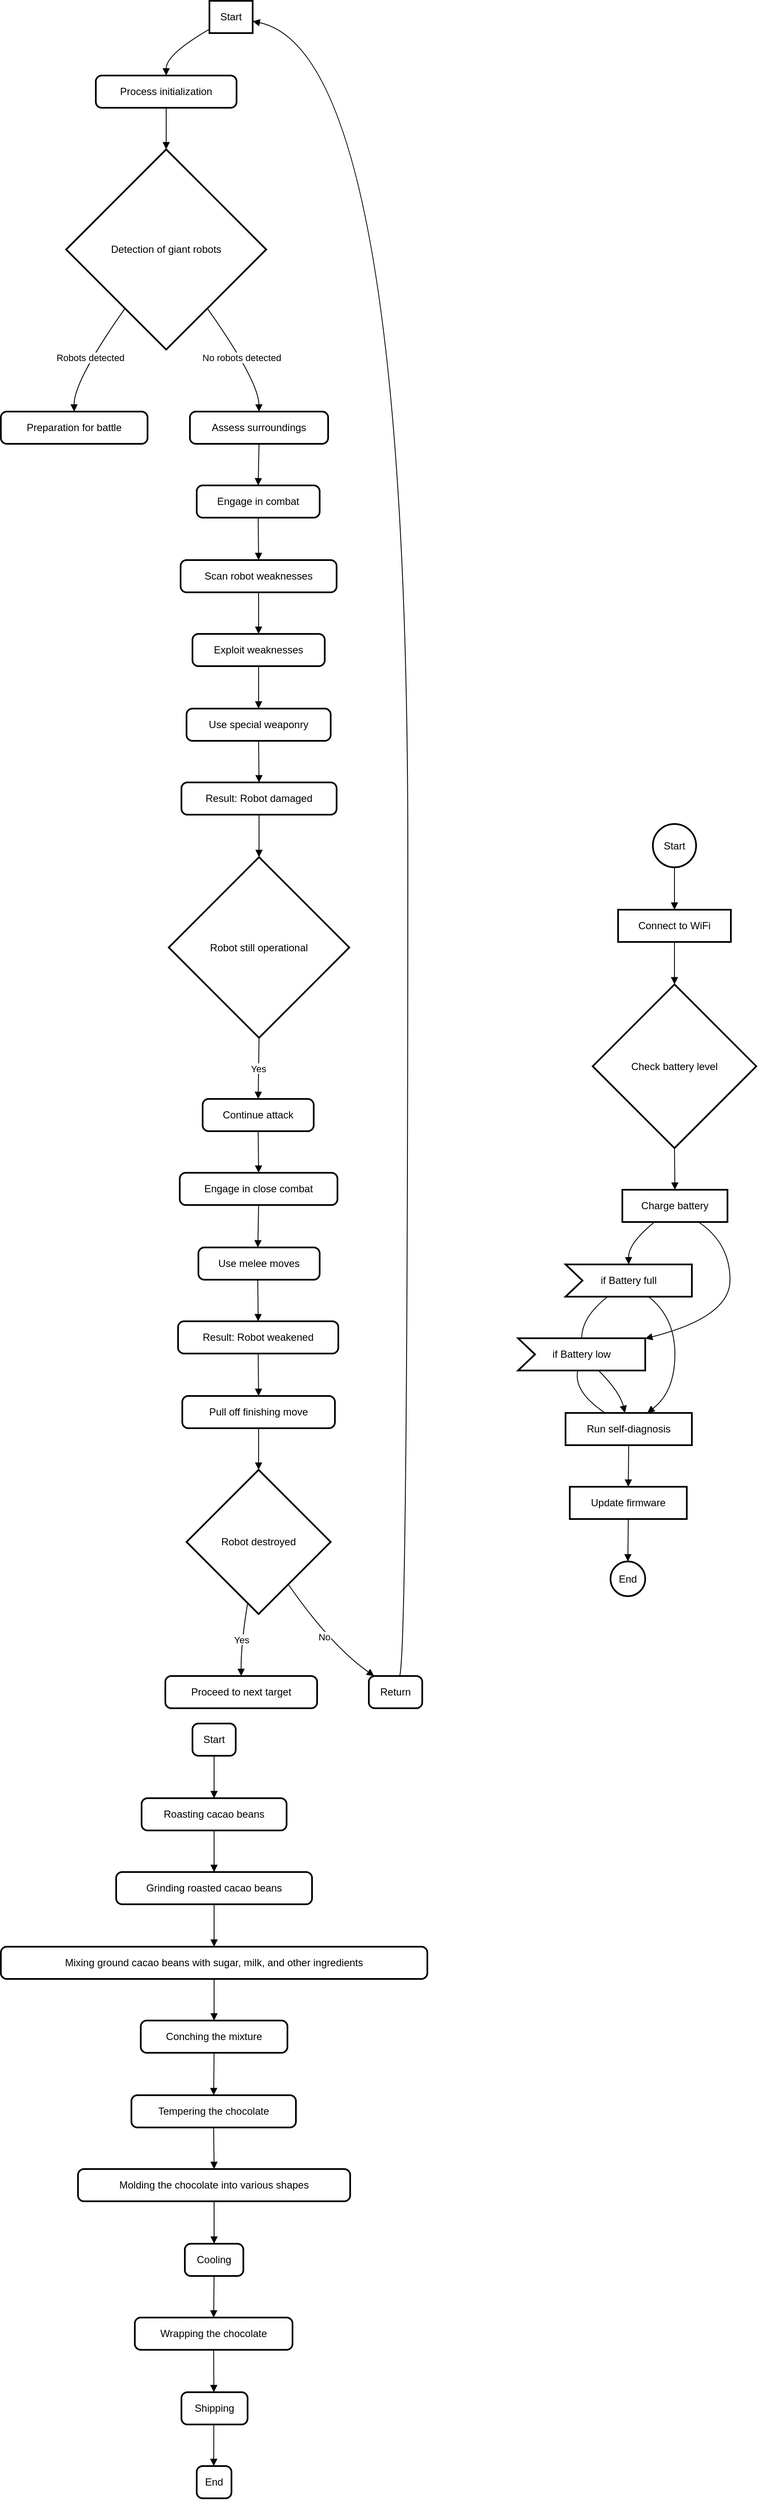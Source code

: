 <mxfile version="24.7.6">
  <diagram name="Page-1" id="R3QL27ZRKSAXmsxr0TTM">
    <mxGraphModel dx="1270" dy="665" grid="1" gridSize="10" guides="1" tooltips="1" connect="1" arrows="1" fold="1" page="1" pageScale="1" pageWidth="850" pageHeight="1100" math="0" shadow="0">
      <root>
        <mxCell id="0" />
        <mxCell id="1" parent="0" />
        <mxCell id="m0V3_cafG3HXBkxv4FI2-154" value="Start" style="whiteSpace=wrap;strokeWidth=2;" vertex="1" parent="1">
          <mxGeometry x="266" y="250" width="51" height="38" as="geometry" />
        </mxCell>
        <mxCell id="m0V3_cafG3HXBkxv4FI2-155" value="Process initialization" style="rounded=1;absoluteArcSize=1;arcSize=14;whiteSpace=wrap;strokeWidth=2;" vertex="1" parent="1">
          <mxGeometry x="132" y="338" width="166" height="38" as="geometry" />
        </mxCell>
        <mxCell id="m0V3_cafG3HXBkxv4FI2-156" value="Detection of giant robots" style="rhombus;strokeWidth=2;whiteSpace=wrap;" vertex="1" parent="1">
          <mxGeometry x="97" y="425" width="236" height="236" as="geometry" />
        </mxCell>
        <mxCell id="m0V3_cafG3HXBkxv4FI2-157" value="Preparation for battle" style="rounded=1;absoluteArcSize=1;arcSize=14;whiteSpace=wrap;strokeWidth=2;" vertex="1" parent="1">
          <mxGeometry x="20" y="734" width="173" height="38" as="geometry" />
        </mxCell>
        <mxCell id="m0V3_cafG3HXBkxv4FI2-158" value="Assess surroundings" style="rounded=1;absoluteArcSize=1;arcSize=14;whiteSpace=wrap;strokeWidth=2;" vertex="1" parent="1">
          <mxGeometry x="243" y="734" width="163" height="38" as="geometry" />
        </mxCell>
        <mxCell id="m0V3_cafG3HXBkxv4FI2-159" value="Engage in combat" style="rounded=1;absoluteArcSize=1;arcSize=14;whiteSpace=wrap;strokeWidth=2;" vertex="1" parent="1">
          <mxGeometry x="251" y="821" width="145" height="38" as="geometry" />
        </mxCell>
        <mxCell id="m0V3_cafG3HXBkxv4FI2-160" value="Scan robot weaknesses" style="rounded=1;absoluteArcSize=1;arcSize=14;whiteSpace=wrap;strokeWidth=2;" vertex="1" parent="1">
          <mxGeometry x="232" y="909" width="184" height="38" as="geometry" />
        </mxCell>
        <mxCell id="m0V3_cafG3HXBkxv4FI2-161" value="Exploit weaknesses" style="rounded=1;absoluteArcSize=1;arcSize=14;whiteSpace=wrap;strokeWidth=2;" vertex="1" parent="1">
          <mxGeometry x="246" y="996" width="156" height="38" as="geometry" />
        </mxCell>
        <mxCell id="m0V3_cafG3HXBkxv4FI2-162" value="Use special weaponry" style="rounded=1;absoluteArcSize=1;arcSize=14;whiteSpace=wrap;strokeWidth=2;" vertex="1" parent="1">
          <mxGeometry x="239" y="1084" width="170" height="38" as="geometry" />
        </mxCell>
        <mxCell id="m0V3_cafG3HXBkxv4FI2-163" value="Result: Robot damaged" style="rounded=1;absoluteArcSize=1;arcSize=14;whiteSpace=wrap;strokeWidth=2;" vertex="1" parent="1">
          <mxGeometry x="233" y="1171" width="183" height="38" as="geometry" />
        </mxCell>
        <mxCell id="m0V3_cafG3HXBkxv4FI2-164" value="Robot still operational" style="rhombus;strokeWidth=2;whiteSpace=wrap;" vertex="1" parent="1">
          <mxGeometry x="218" y="1259" width="213" height="213" as="geometry" />
        </mxCell>
        <mxCell id="m0V3_cafG3HXBkxv4FI2-165" value="Continue attack" style="rounded=1;absoluteArcSize=1;arcSize=14;whiteSpace=wrap;strokeWidth=2;" vertex="1" parent="1">
          <mxGeometry x="258" y="1544" width="131" height="38" as="geometry" />
        </mxCell>
        <mxCell id="m0V3_cafG3HXBkxv4FI2-166" value="Engage in close combat" style="rounded=1;absoluteArcSize=1;arcSize=14;whiteSpace=wrap;strokeWidth=2;" vertex="1" parent="1">
          <mxGeometry x="231" y="1631" width="186" height="38" as="geometry" />
        </mxCell>
        <mxCell id="m0V3_cafG3HXBkxv4FI2-167" value="Use melee moves" style="rounded=1;absoluteArcSize=1;arcSize=14;whiteSpace=wrap;strokeWidth=2;" vertex="1" parent="1">
          <mxGeometry x="253" y="1719" width="143" height="38" as="geometry" />
        </mxCell>
        <mxCell id="m0V3_cafG3HXBkxv4FI2-168" value="Result: Robot weakened" style="rounded=1;absoluteArcSize=1;arcSize=14;whiteSpace=wrap;strokeWidth=2;" vertex="1" parent="1">
          <mxGeometry x="229" y="1806" width="189" height="38" as="geometry" />
        </mxCell>
        <mxCell id="m0V3_cafG3HXBkxv4FI2-169" value="Pull off finishing move" style="rounded=1;absoluteArcSize=1;arcSize=14;whiteSpace=wrap;strokeWidth=2;" vertex="1" parent="1">
          <mxGeometry x="234" y="1894" width="180" height="38" as="geometry" />
        </mxCell>
        <mxCell id="m0V3_cafG3HXBkxv4FI2-170" value="Robot destroyed" style="rhombus;strokeWidth=2;whiteSpace=wrap;" vertex="1" parent="1">
          <mxGeometry x="239" y="1981" width="170" height="170" as="geometry" />
        </mxCell>
        <mxCell id="m0V3_cafG3HXBkxv4FI2-171" value="Proceed to next target" style="rounded=1;absoluteArcSize=1;arcSize=14;whiteSpace=wrap;strokeWidth=2;" vertex="1" parent="1">
          <mxGeometry x="214" y="2224" width="179" height="38" as="geometry" />
        </mxCell>
        <mxCell id="m0V3_cafG3HXBkxv4FI2-172" value="Return" style="rounded=1;absoluteArcSize=1;arcSize=14;whiteSpace=wrap;strokeWidth=2;" vertex="1" parent="1">
          <mxGeometry x="454" y="2224" width="63" height="38" as="geometry" />
        </mxCell>
        <mxCell id="m0V3_cafG3HXBkxv4FI2-173" value="" style="curved=1;startArrow=none;endArrow=block;exitX=0;exitY=0.88;entryX=0.5;entryY=-0.01;rounded=0;" edge="1" parent="1" source="m0V3_cafG3HXBkxv4FI2-154" target="m0V3_cafG3HXBkxv4FI2-155">
          <mxGeometry relative="1" as="geometry">
            <Array as="points">
              <mxPoint x="215" y="313" />
            </Array>
          </mxGeometry>
        </mxCell>
        <mxCell id="m0V3_cafG3HXBkxv4FI2-174" value="" style="curved=1;startArrow=none;endArrow=block;exitX=0.5;exitY=0.97;entryX=0.5;entryY=0;rounded=0;" edge="1" parent="1" source="m0V3_cafG3HXBkxv4FI2-155" target="m0V3_cafG3HXBkxv4FI2-156">
          <mxGeometry relative="1" as="geometry">
            <Array as="points" />
          </mxGeometry>
        </mxCell>
        <mxCell id="m0V3_cafG3HXBkxv4FI2-175" value="Robots detected" style="curved=1;startArrow=none;endArrow=block;exitX=0.15;exitY=1;entryX=0.5;entryY=-0.01;rounded=0;" edge="1" parent="1" source="m0V3_cafG3HXBkxv4FI2-156" target="m0V3_cafG3HXBkxv4FI2-157">
          <mxGeometry relative="1" as="geometry">
            <Array as="points">
              <mxPoint x="106" y="698" />
            </Array>
          </mxGeometry>
        </mxCell>
        <mxCell id="m0V3_cafG3HXBkxv4FI2-176" value="No robots detected" style="curved=1;startArrow=none;endArrow=block;exitX=0.85;exitY=1;entryX=0.5;entryY=-0.01;rounded=0;" edge="1" parent="1" source="m0V3_cafG3HXBkxv4FI2-156" target="m0V3_cafG3HXBkxv4FI2-158">
          <mxGeometry relative="1" as="geometry">
            <Array as="points">
              <mxPoint x="324" y="698" />
            </Array>
          </mxGeometry>
        </mxCell>
        <mxCell id="m0V3_cafG3HXBkxv4FI2-177" value="" style="curved=1;startArrow=none;endArrow=block;exitX=0.5;exitY=0.98;entryX=0.5;entryY=0.01;rounded=0;" edge="1" parent="1" source="m0V3_cafG3HXBkxv4FI2-158" target="m0V3_cafG3HXBkxv4FI2-159">
          <mxGeometry relative="1" as="geometry">
            <Array as="points" />
          </mxGeometry>
        </mxCell>
        <mxCell id="m0V3_cafG3HXBkxv4FI2-178" value="" style="curved=1;startArrow=none;endArrow=block;exitX=0.5;exitY=0.99;entryX=0.5;entryY=-0.01;rounded=0;" edge="1" parent="1" source="m0V3_cafG3HXBkxv4FI2-159" target="m0V3_cafG3HXBkxv4FI2-160">
          <mxGeometry relative="1" as="geometry">
            <Array as="points" />
          </mxGeometry>
        </mxCell>
        <mxCell id="m0V3_cafG3HXBkxv4FI2-179" value="" style="curved=1;startArrow=none;endArrow=block;exitX=0.5;exitY=0.98;entryX=0.5;entryY=0.01;rounded=0;" edge="1" parent="1" source="m0V3_cafG3HXBkxv4FI2-160" target="m0V3_cafG3HXBkxv4FI2-161">
          <mxGeometry relative="1" as="geometry">
            <Array as="points" />
          </mxGeometry>
        </mxCell>
        <mxCell id="m0V3_cafG3HXBkxv4FI2-180" value="" style="curved=1;startArrow=none;endArrow=block;exitX=0.5;exitY=0.99;entryX=0.5;entryY=-0.01;rounded=0;" edge="1" parent="1" source="m0V3_cafG3HXBkxv4FI2-161" target="m0V3_cafG3HXBkxv4FI2-162">
          <mxGeometry relative="1" as="geometry">
            <Array as="points" />
          </mxGeometry>
        </mxCell>
        <mxCell id="m0V3_cafG3HXBkxv4FI2-181" value="" style="curved=1;startArrow=none;endArrow=block;exitX=0.5;exitY=0.98;entryX=0.5;entryY=0.01;rounded=0;" edge="1" parent="1" source="m0V3_cafG3HXBkxv4FI2-162" target="m0V3_cafG3HXBkxv4FI2-163">
          <mxGeometry relative="1" as="geometry">
            <Array as="points" />
          </mxGeometry>
        </mxCell>
        <mxCell id="m0V3_cafG3HXBkxv4FI2-182" value="" style="curved=1;startArrow=none;endArrow=block;exitX=0.5;exitY=0.99;entryX=0.5;entryY=0;rounded=0;" edge="1" parent="1" source="m0V3_cafG3HXBkxv4FI2-163" target="m0V3_cafG3HXBkxv4FI2-164">
          <mxGeometry relative="1" as="geometry">
            <Array as="points" />
          </mxGeometry>
        </mxCell>
        <mxCell id="m0V3_cafG3HXBkxv4FI2-183" value="Yes" style="curved=1;startArrow=none;endArrow=block;exitX=0.5;exitY=1;entryX=0.5;entryY=-0.01;rounded=0;" edge="1" parent="1" source="m0V3_cafG3HXBkxv4FI2-164" target="m0V3_cafG3HXBkxv4FI2-165">
          <mxGeometry relative="1" as="geometry">
            <Array as="points" />
          </mxGeometry>
        </mxCell>
        <mxCell id="m0V3_cafG3HXBkxv4FI2-184" value="" style="curved=1;startArrow=none;endArrow=block;exitX=0.5;exitY=0.98;entryX=0.5;entryY=0.01;rounded=0;" edge="1" parent="1" source="m0V3_cafG3HXBkxv4FI2-165" target="m0V3_cafG3HXBkxv4FI2-166">
          <mxGeometry relative="1" as="geometry">
            <Array as="points" />
          </mxGeometry>
        </mxCell>
        <mxCell id="m0V3_cafG3HXBkxv4FI2-185" value="" style="curved=1;startArrow=none;endArrow=block;exitX=0.5;exitY=0.99;entryX=0.49;entryY=-0.01;rounded=0;" edge="1" parent="1" source="m0V3_cafG3HXBkxv4FI2-166" target="m0V3_cafG3HXBkxv4FI2-167">
          <mxGeometry relative="1" as="geometry">
            <Array as="points" />
          </mxGeometry>
        </mxCell>
        <mxCell id="m0V3_cafG3HXBkxv4FI2-186" value="" style="curved=1;startArrow=none;endArrow=block;exitX=0.49;exitY=0.98;entryX=0.5;entryY=0.01;rounded=0;" edge="1" parent="1" source="m0V3_cafG3HXBkxv4FI2-167" target="m0V3_cafG3HXBkxv4FI2-168">
          <mxGeometry relative="1" as="geometry">
            <Array as="points" />
          </mxGeometry>
        </mxCell>
        <mxCell id="m0V3_cafG3HXBkxv4FI2-187" value="" style="curved=1;startArrow=none;endArrow=block;exitX=0.5;exitY=0.99;entryX=0.5;entryY=-0.01;rounded=0;" edge="1" parent="1" source="m0V3_cafG3HXBkxv4FI2-168" target="m0V3_cafG3HXBkxv4FI2-169">
          <mxGeometry relative="1" as="geometry">
            <Array as="points" />
          </mxGeometry>
        </mxCell>
        <mxCell id="m0V3_cafG3HXBkxv4FI2-188" value="" style="curved=1;startArrow=none;endArrow=block;exitX=0.5;exitY=0.98;entryX=0.5;entryY=0;rounded=0;" edge="1" parent="1" source="m0V3_cafG3HXBkxv4FI2-169" target="m0V3_cafG3HXBkxv4FI2-170">
          <mxGeometry relative="1" as="geometry">
            <Array as="points" />
          </mxGeometry>
        </mxCell>
        <mxCell id="m0V3_cafG3HXBkxv4FI2-189" value="Yes" style="curved=1;startArrow=none;endArrow=block;exitX=0.41;exitY=1;entryX=0.5;entryY=-0.01;rounded=0;" edge="1" parent="1" source="m0V3_cafG3HXBkxv4FI2-170" target="m0V3_cafG3HXBkxv4FI2-171">
          <mxGeometry relative="1" as="geometry">
            <Array as="points">
              <mxPoint x="303" y="2188" />
            </Array>
          </mxGeometry>
        </mxCell>
        <mxCell id="m0V3_cafG3HXBkxv4FI2-190" value="No" style="curved=1;startArrow=none;endArrow=block;exitX=0.85;exitY=1;entryX=0.09;entryY=-0.01;rounded=0;" edge="1" parent="1" source="m0V3_cafG3HXBkxv4FI2-170" target="m0V3_cafG3HXBkxv4FI2-172">
          <mxGeometry relative="1" as="geometry">
            <Array as="points">
              <mxPoint x="409" y="2188" />
            </Array>
          </mxGeometry>
        </mxCell>
        <mxCell id="m0V3_cafG3HXBkxv4FI2-191" value="" style="curved=1;startArrow=none;endArrow=block;exitX=0.58;exitY=-0.01;entryX=1;entryY=0.63;rounded=0;" edge="1" parent="1" source="m0V3_cafG3HXBkxv4FI2-172" target="m0V3_cafG3HXBkxv4FI2-154">
          <mxGeometry relative="1" as="geometry">
            <Array as="points">
              <mxPoint x="500" y="2188" />
              <mxPoint x="500" y="313" />
            </Array>
          </mxGeometry>
        </mxCell>
        <mxCell id="m0V3_cafG3HXBkxv4FI2-192" value="Start" style="ellipse;aspect=fixed;strokeWidth=2;whiteSpace=wrap;" vertex="1" parent="1">
          <mxGeometry x="789" y="1220" width="51" height="51" as="geometry" />
        </mxCell>
        <mxCell id="m0V3_cafG3HXBkxv4FI2-193" value="Connect to WiFi" style="whiteSpace=wrap;strokeWidth=2;" vertex="1" parent="1">
          <mxGeometry x="748" y="1321" width="133" height="38" as="geometry" />
        </mxCell>
        <mxCell id="m0V3_cafG3HXBkxv4FI2-194" value="Check battery level" style="rhombus;strokeWidth=2;whiteSpace=wrap;" vertex="1" parent="1">
          <mxGeometry x="718" y="1409" width="193" height="193" as="geometry" />
        </mxCell>
        <mxCell id="m0V3_cafG3HXBkxv4FI2-195" value="Charge battery" style="whiteSpace=wrap;strokeWidth=2;" vertex="1" parent="1">
          <mxGeometry x="753" y="1651" width="124" height="38" as="geometry" />
        </mxCell>
        <mxCell id="m0V3_cafG3HXBkxv4FI2-196" value="if Battery full" style="shape=mxgraph.arrows2.arrow;dy=0;dx=0;notch=20;strokeWidth=2;whiteSpace=wrap;" vertex="1" parent="1">
          <mxGeometry x="686" y="1739" width="149" height="38" as="geometry" />
        </mxCell>
        <mxCell id="m0V3_cafG3HXBkxv4FI2-197" value="if Battery low" style="shape=mxgraph.arrows2.arrow;dy=0;dx=0;notch=20;strokeWidth=2;whiteSpace=wrap;" vertex="1" parent="1">
          <mxGeometry x="630" y="1826" width="150" height="38" as="geometry" />
        </mxCell>
        <mxCell id="m0V3_cafG3HXBkxv4FI2-198" value="Run self-diagnosis" style="whiteSpace=wrap;strokeWidth=2;" vertex="1" parent="1">
          <mxGeometry x="686" y="1914" width="149" height="38" as="geometry" />
        </mxCell>
        <mxCell id="m0V3_cafG3HXBkxv4FI2-199" value="Update firmware" style="whiteSpace=wrap;strokeWidth=2;" vertex="1" parent="1">
          <mxGeometry x="691" y="2001" width="138" height="38" as="geometry" />
        </mxCell>
        <mxCell id="m0V3_cafG3HXBkxv4FI2-200" value="End" style="ellipse;aspect=fixed;strokeWidth=2;whiteSpace=wrap;" vertex="1" parent="1">
          <mxGeometry x="739" y="2089" width="41" height="41" as="geometry" />
        </mxCell>
        <mxCell id="m0V3_cafG3HXBkxv4FI2-201" value="" style="curved=1;startArrow=none;endArrow=none;exitX=0.34;exitY=0.98;entryX=0.5;entryY=0.01;rounded=0;" edge="1" parent="1" source="m0V3_cafG3HXBkxv4FI2-196" target="m0V3_cafG3HXBkxv4FI2-197">
          <mxGeometry relative="1" as="geometry">
            <Array as="points">
              <mxPoint x="705" y="1801" />
            </Array>
          </mxGeometry>
        </mxCell>
        <mxCell id="m0V3_cafG3HXBkxv4FI2-202" value="" style="curved=1;startArrow=none;endArrow=none;exitX=0.47;exitY=0.99;entryX=0.31;entryY=-0.01;rounded=0;" edge="1" parent="1" source="m0V3_cafG3HXBkxv4FI2-197" target="m0V3_cafG3HXBkxv4FI2-198">
          <mxGeometry relative="1" as="geometry">
            <Array as="points">
              <mxPoint x="695" y="1889" />
            </Array>
          </mxGeometry>
        </mxCell>
        <mxCell id="m0V3_cafG3HXBkxv4FI2-203" value="" style="curved=1;startArrow=none;endArrow=block;exitX=0.5;exitY=1;entryX=0.5;entryY=0.01;rounded=0;" edge="1" parent="1" source="m0V3_cafG3HXBkxv4FI2-192" target="m0V3_cafG3HXBkxv4FI2-193">
          <mxGeometry relative="1" as="geometry">
            <Array as="points" />
          </mxGeometry>
        </mxCell>
        <mxCell id="m0V3_cafG3HXBkxv4FI2-204" value="" style="curved=1;startArrow=none;endArrow=block;exitX=0.5;exitY=0.99;entryX=0.5;entryY=0;rounded=0;" edge="1" parent="1" source="m0V3_cafG3HXBkxv4FI2-193" target="m0V3_cafG3HXBkxv4FI2-194">
          <mxGeometry relative="1" as="geometry">
            <Array as="points" />
          </mxGeometry>
        </mxCell>
        <mxCell id="m0V3_cafG3HXBkxv4FI2-205" value="" style="curved=1;startArrow=none;endArrow=block;exitX=0.5;exitY=1;entryX=0.5;entryY=0.01;rounded=0;" edge="1" parent="1" source="m0V3_cafG3HXBkxv4FI2-194" target="m0V3_cafG3HXBkxv4FI2-195">
          <mxGeometry relative="1" as="geometry">
            <Array as="points" />
          </mxGeometry>
        </mxCell>
        <mxCell id="m0V3_cafG3HXBkxv4FI2-206" value="" style="curved=1;startArrow=none;endArrow=block;exitX=0.31;exitY=0.99;entryX=0.5;entryY=-0.01;rounded=0;" edge="1" parent="1" source="m0V3_cafG3HXBkxv4FI2-195" target="m0V3_cafG3HXBkxv4FI2-196">
          <mxGeometry relative="1" as="geometry">
            <Array as="points">
              <mxPoint x="760" y="1714" />
            </Array>
          </mxGeometry>
        </mxCell>
        <mxCell id="m0V3_cafG3HXBkxv4FI2-207" value="" style="curved=1;startArrow=none;endArrow=block;exitX=0.72;exitY=0.99;entryX=1;entryY=0.01;rounded=0;" edge="1" parent="1" source="m0V3_cafG3HXBkxv4FI2-195" target="m0V3_cafG3HXBkxv4FI2-197">
          <mxGeometry relative="1" as="geometry">
            <Array as="points">
              <mxPoint x="880" y="1714" />
              <mxPoint x="880" y="1801" />
            </Array>
          </mxGeometry>
        </mxCell>
        <mxCell id="m0V3_cafG3HXBkxv4FI2-208" value="" style="curved=1;startArrow=none;endArrow=block;exitX=0.65;exitY=0.98;entryX=0.65;entryY=-0.01;rounded=0;" edge="1" parent="1" source="m0V3_cafG3HXBkxv4FI2-196" target="m0V3_cafG3HXBkxv4FI2-198">
          <mxGeometry relative="1" as="geometry">
            <Array as="points">
              <mxPoint x="815" y="1801" />
              <mxPoint x="815" y="1889" />
            </Array>
          </mxGeometry>
        </mxCell>
        <mxCell id="m0V3_cafG3HXBkxv4FI2-209" value="" style="curved=1;startArrow=none;endArrow=block;exitX=0.63;exitY=0.99;entryX=0.47;entryY=-0.01;rounded=0;" edge="1" parent="1" source="m0V3_cafG3HXBkxv4FI2-197" target="m0V3_cafG3HXBkxv4FI2-198">
          <mxGeometry relative="1" as="geometry">
            <Array as="points">
              <mxPoint x="750" y="1889" />
            </Array>
          </mxGeometry>
        </mxCell>
        <mxCell id="m0V3_cafG3HXBkxv4FI2-210" value="" style="curved=1;startArrow=none;endArrow=block;exitX=0.5;exitY=0.98;entryX=0.5;entryY=0.01;rounded=0;" edge="1" parent="1" source="m0V3_cafG3HXBkxv4FI2-198" target="m0V3_cafG3HXBkxv4FI2-199">
          <mxGeometry relative="1" as="geometry">
            <Array as="points" />
          </mxGeometry>
        </mxCell>
        <mxCell id="m0V3_cafG3HXBkxv4FI2-211" value="" style="curved=1;startArrow=none;endArrow=block;exitX=0.5;exitY=0.99;entryX=0.51;entryY=-0.01;rounded=0;" edge="1" parent="1" source="m0V3_cafG3HXBkxv4FI2-199" target="m0V3_cafG3HXBkxv4FI2-200">
          <mxGeometry relative="1" as="geometry">
            <Array as="points" />
          </mxGeometry>
        </mxCell>
        <mxCell id="m0V3_cafG3HXBkxv4FI2-212" value="Start" style="rounded=1;absoluteArcSize=1;arcSize=14;whiteSpace=wrap;strokeWidth=2;" vertex="1" parent="1">
          <mxGeometry x="246" y="2280" width="51" height="38" as="geometry" />
        </mxCell>
        <mxCell id="m0V3_cafG3HXBkxv4FI2-213" value="Roasting cacao beans" style="rounded=1;absoluteArcSize=1;arcSize=14;whiteSpace=wrap;strokeWidth=2;" vertex="1" parent="1">
          <mxGeometry x="186" y="2368" width="171" height="38" as="geometry" />
        </mxCell>
        <mxCell id="m0V3_cafG3HXBkxv4FI2-214" value="Grinding roasted cacao beans" style="rounded=1;absoluteArcSize=1;arcSize=14;whiteSpace=wrap;strokeWidth=2;" vertex="1" parent="1">
          <mxGeometry x="156" y="2455" width="231" height="38" as="geometry" />
        </mxCell>
        <mxCell id="m0V3_cafG3HXBkxv4FI2-215" value="Mixing ground cacao beans with sugar, milk, and other ingredients" style="rounded=1;absoluteArcSize=1;arcSize=14;whiteSpace=wrap;strokeWidth=2;" vertex="1" parent="1">
          <mxGeometry x="20" y="2543" width="503" height="38" as="geometry" />
        </mxCell>
        <mxCell id="m0V3_cafG3HXBkxv4FI2-216" value="Conching the mixture" style="rounded=1;absoluteArcSize=1;arcSize=14;whiteSpace=wrap;strokeWidth=2;" vertex="1" parent="1">
          <mxGeometry x="185" y="2630" width="173" height="38" as="geometry" />
        </mxCell>
        <mxCell id="m0V3_cafG3HXBkxv4FI2-217" value="Tempering the chocolate" style="rounded=1;absoluteArcSize=1;arcSize=14;whiteSpace=wrap;strokeWidth=2;" vertex="1" parent="1">
          <mxGeometry x="174" y="2718" width="194" height="38" as="geometry" />
        </mxCell>
        <mxCell id="m0V3_cafG3HXBkxv4FI2-218" value="Molding the chocolate into various shapes" style="rounded=1;absoluteArcSize=1;arcSize=14;whiteSpace=wrap;strokeWidth=2;" vertex="1" parent="1">
          <mxGeometry x="111" y="2805" width="321" height="38" as="geometry" />
        </mxCell>
        <mxCell id="m0V3_cafG3HXBkxv4FI2-219" value="Cooling" style="rounded=1;absoluteArcSize=1;arcSize=14;whiteSpace=wrap;strokeWidth=2;" vertex="1" parent="1">
          <mxGeometry x="237" y="2893" width="69" height="38" as="geometry" />
        </mxCell>
        <mxCell id="m0V3_cafG3HXBkxv4FI2-220" value="Wrapping the chocolate" style="rounded=1;absoluteArcSize=1;arcSize=14;whiteSpace=wrap;strokeWidth=2;" vertex="1" parent="1">
          <mxGeometry x="178" y="2980" width="186" height="38" as="geometry" />
        </mxCell>
        <mxCell id="m0V3_cafG3HXBkxv4FI2-221" value="Shipping" style="rounded=1;absoluteArcSize=1;arcSize=14;whiteSpace=wrap;strokeWidth=2;" vertex="1" parent="1">
          <mxGeometry x="233" y="3068" width="78" height="38" as="geometry" />
        </mxCell>
        <mxCell id="m0V3_cafG3HXBkxv4FI2-222" value="End" style="rounded=1;absoluteArcSize=1;arcSize=14;whiteSpace=wrap;strokeWidth=2;" vertex="1" parent="1">
          <mxGeometry x="251" y="3155" width="41" height="38" as="geometry" />
        </mxCell>
        <mxCell id="m0V3_cafG3HXBkxv4FI2-223" value="" style="curved=1;startArrow=none;endArrow=block;exitX=0.5;exitY=0.99;entryX=0.5;entryY=-0.01;rounded=0;" edge="1" parent="1" source="m0V3_cafG3HXBkxv4FI2-212" target="m0V3_cafG3HXBkxv4FI2-213">
          <mxGeometry relative="1" as="geometry">
            <Array as="points" />
          </mxGeometry>
        </mxCell>
        <mxCell id="m0V3_cafG3HXBkxv4FI2-224" value="" style="curved=1;startArrow=none;endArrow=block;exitX=0.5;exitY=0.97;entryX=0.5;entryY=0;rounded=0;" edge="1" parent="1" source="m0V3_cafG3HXBkxv4FI2-213" target="m0V3_cafG3HXBkxv4FI2-214">
          <mxGeometry relative="1" as="geometry">
            <Array as="points" />
          </mxGeometry>
        </mxCell>
        <mxCell id="m0V3_cafG3HXBkxv4FI2-225" value="" style="curved=1;startArrow=none;endArrow=block;exitX=0.5;exitY=0.99;entryX=0.5;entryY=-0.01;rounded=0;" edge="1" parent="1" source="m0V3_cafG3HXBkxv4FI2-214" target="m0V3_cafG3HXBkxv4FI2-215">
          <mxGeometry relative="1" as="geometry">
            <Array as="points" />
          </mxGeometry>
        </mxCell>
        <mxCell id="m0V3_cafG3HXBkxv4FI2-226" value="" style="curved=1;startArrow=none;endArrow=block;exitX=0.5;exitY=0.97;entryX=0.5;entryY=0;rounded=0;" edge="1" parent="1" source="m0V3_cafG3HXBkxv4FI2-215" target="m0V3_cafG3HXBkxv4FI2-216">
          <mxGeometry relative="1" as="geometry">
            <Array as="points" />
          </mxGeometry>
        </mxCell>
        <mxCell id="m0V3_cafG3HXBkxv4FI2-227" value="" style="curved=1;startArrow=none;endArrow=block;exitX=0.5;exitY=0.99;entryX=0.5;entryY=-0.01;rounded=0;" edge="1" parent="1" source="m0V3_cafG3HXBkxv4FI2-216" target="m0V3_cafG3HXBkxv4FI2-217">
          <mxGeometry relative="1" as="geometry">
            <Array as="points" />
          </mxGeometry>
        </mxCell>
        <mxCell id="m0V3_cafG3HXBkxv4FI2-228" value="" style="curved=1;startArrow=none;endArrow=block;exitX=0.5;exitY=0.97;entryX=0.5;entryY=0;rounded=0;" edge="1" parent="1" source="m0V3_cafG3HXBkxv4FI2-217" target="m0V3_cafG3HXBkxv4FI2-218">
          <mxGeometry relative="1" as="geometry">
            <Array as="points" />
          </mxGeometry>
        </mxCell>
        <mxCell id="m0V3_cafG3HXBkxv4FI2-229" value="" style="curved=1;startArrow=none;endArrow=block;exitX=0.5;exitY=0.99;entryX=0.5;entryY=-0.01;rounded=0;" edge="1" parent="1" source="m0V3_cafG3HXBkxv4FI2-218" target="m0V3_cafG3HXBkxv4FI2-219">
          <mxGeometry relative="1" as="geometry">
            <Array as="points" />
          </mxGeometry>
        </mxCell>
        <mxCell id="m0V3_cafG3HXBkxv4FI2-230" value="" style="curved=1;startArrow=none;endArrow=block;exitX=0.5;exitY=0.97;entryX=0.5;entryY=0;rounded=0;" edge="1" parent="1" source="m0V3_cafG3HXBkxv4FI2-219" target="m0V3_cafG3HXBkxv4FI2-220">
          <mxGeometry relative="1" as="geometry">
            <Array as="points" />
          </mxGeometry>
        </mxCell>
        <mxCell id="m0V3_cafG3HXBkxv4FI2-231" value="" style="curved=1;startArrow=none;endArrow=block;exitX=0.5;exitY=0.99;entryX=0.49;entryY=-0.01;rounded=0;" edge="1" parent="1" source="m0V3_cafG3HXBkxv4FI2-220" target="m0V3_cafG3HXBkxv4FI2-221">
          <mxGeometry relative="1" as="geometry">
            <Array as="points" />
          </mxGeometry>
        </mxCell>
        <mxCell id="m0V3_cafG3HXBkxv4FI2-232" value="" style="curved=1;startArrow=none;endArrow=block;exitX=0.49;exitY=0.97;entryX=0.49;entryY=0;rounded=0;" edge="1" parent="1" source="m0V3_cafG3HXBkxv4FI2-221" target="m0V3_cafG3HXBkxv4FI2-222">
          <mxGeometry relative="1" as="geometry">
            <Array as="points" />
          </mxGeometry>
        </mxCell>
      </root>
    </mxGraphModel>
  </diagram>
</mxfile>
